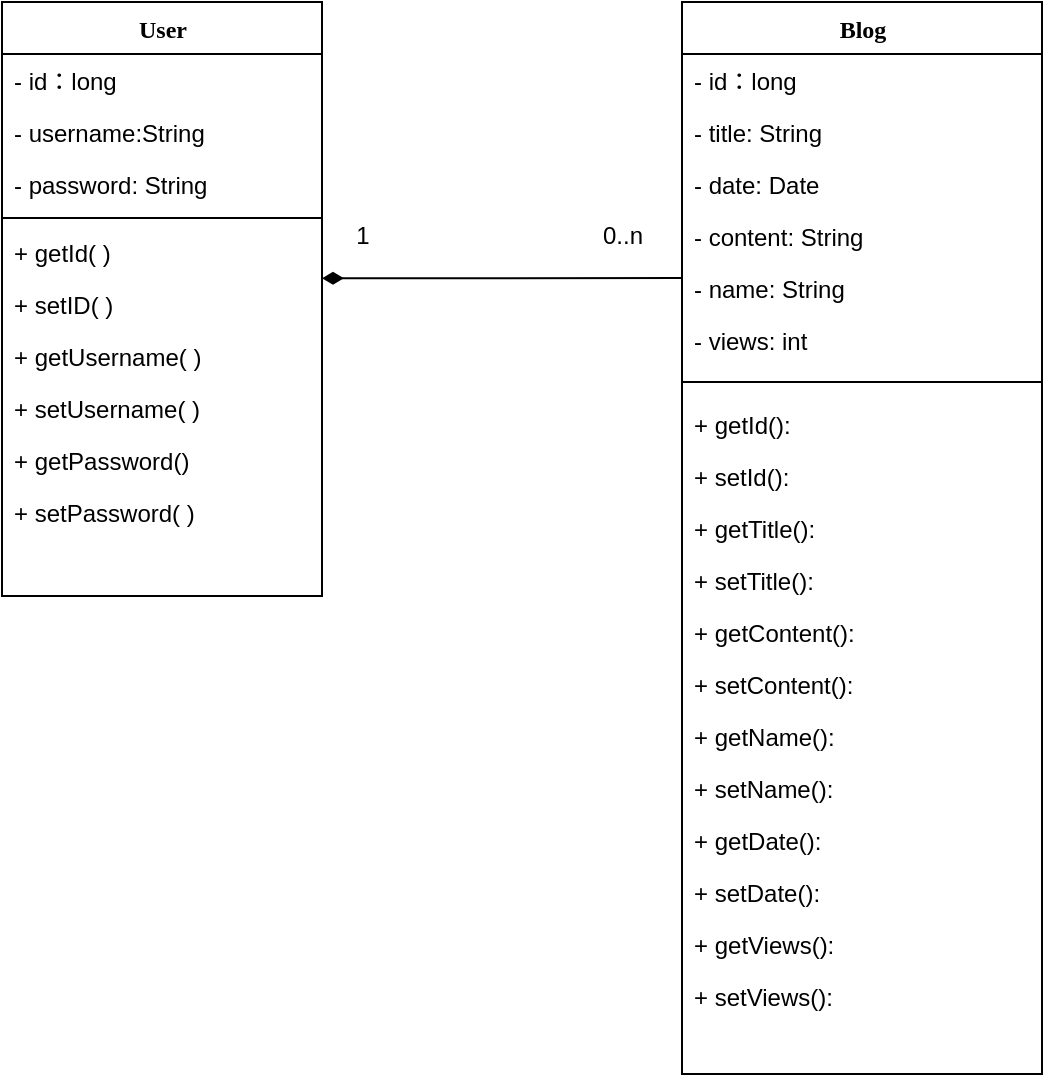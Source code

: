 <mxfile version="18.0.7" type="device"><diagram id="XDaT77yiXlE3fPbr96j5" name="Page-1"><mxGraphModel dx="988" dy="617" grid="1" gridSize="10" guides="1" tooltips="1" connect="1" arrows="1" fold="1" page="1" pageScale="1" pageWidth="827" pageHeight="1169" math="0" shadow="0"><root><mxCell id="0"/><mxCell id="1" parent="0"/><mxCell id="7SVBNPAG_CEu8UrMZ6_7-1" value="User" style="swimlane;html=1;fontStyle=1;align=center;verticalAlign=top;childLayout=stackLayout;horizontal=1;startSize=26;horizontalStack=0;resizeParent=1;resizeLast=0;collapsible=1;marginBottom=0;swimlaneFillColor=#ffffff;rounded=0;shadow=0;comic=0;labelBackgroundColor=none;strokeWidth=1;fillColor=none;fontFamily=Verdana;fontSize=12" parent="1" vertex="1"><mxGeometry x="180" y="200" width="160" height="297" as="geometry"/></mxCell><mxCell id="7SVBNPAG_CEu8UrMZ6_7-2" value="- id：long" style="text;html=1;strokeColor=none;fillColor=none;align=left;verticalAlign=top;spacingLeft=4;spacingRight=4;whiteSpace=wrap;overflow=hidden;rotatable=0;points=[[0,0.5],[1,0.5]];portConstraint=eastwest;" parent="7SVBNPAG_CEu8UrMZ6_7-1" vertex="1"><mxGeometry y="26" width="160" height="26" as="geometry"/></mxCell><mxCell id="7SVBNPAG_CEu8UrMZ6_7-3" value="- username:String&amp;nbsp;" style="text;html=1;strokeColor=none;fillColor=none;align=left;verticalAlign=top;spacingLeft=4;spacingRight=4;whiteSpace=wrap;overflow=hidden;rotatable=0;points=[[0,0.5],[1,0.5]];portConstraint=eastwest;" parent="7SVBNPAG_CEu8UrMZ6_7-1" vertex="1"><mxGeometry y="52" width="160" height="26" as="geometry"/></mxCell><mxCell id="7SVBNPAG_CEu8UrMZ6_7-4" value="- password: String" style="text;html=1;strokeColor=none;fillColor=none;align=left;verticalAlign=top;spacingLeft=4;spacingRight=4;whiteSpace=wrap;overflow=hidden;rotatable=0;points=[[0,0.5],[1,0.5]];portConstraint=eastwest;" parent="7SVBNPAG_CEu8UrMZ6_7-1" vertex="1"><mxGeometry y="78" width="160" height="26" as="geometry"/></mxCell><mxCell id="7SVBNPAG_CEu8UrMZ6_7-5" value="" style="line;html=1;strokeWidth=1;fillColor=none;align=left;verticalAlign=middle;spacingTop=-1;spacingLeft=3;spacingRight=3;rotatable=0;labelPosition=right;points=[];portConstraint=eastwest;" parent="7SVBNPAG_CEu8UrMZ6_7-1" vertex="1"><mxGeometry y="104" width="160" height="8" as="geometry"/></mxCell><mxCell id="7SVBNPAG_CEu8UrMZ6_7-6" value="+ getId( )" style="text;html=1;strokeColor=none;fillColor=none;align=left;verticalAlign=top;spacingLeft=4;spacingRight=4;whiteSpace=wrap;overflow=hidden;rotatable=0;points=[[0,0.5],[1,0.5]];portConstraint=eastwest;" parent="7SVBNPAG_CEu8UrMZ6_7-1" vertex="1"><mxGeometry y="112" width="160" height="26" as="geometry"/></mxCell><mxCell id="7SVBNPAG_CEu8UrMZ6_7-7" value="+ setID( )" style="text;html=1;strokeColor=none;fillColor=none;align=left;verticalAlign=top;spacingLeft=4;spacingRight=4;whiteSpace=wrap;overflow=hidden;rotatable=0;points=[[0,0.5],[1,0.5]];portConstraint=eastwest;" parent="7SVBNPAG_CEu8UrMZ6_7-1" vertex="1"><mxGeometry y="138" width="160" height="26" as="geometry"/></mxCell><mxCell id="7SVBNPAG_CEu8UrMZ6_7-8" value="+ getUsername( )" style="text;html=1;strokeColor=none;fillColor=none;align=left;verticalAlign=top;spacingLeft=4;spacingRight=4;whiteSpace=wrap;overflow=hidden;rotatable=0;points=[[0,0.5],[1,0.5]];portConstraint=eastwest;" parent="7SVBNPAG_CEu8UrMZ6_7-1" vertex="1"><mxGeometry y="164" width="160" height="26" as="geometry"/></mxCell><mxCell id="7SVBNPAG_CEu8UrMZ6_7-9" value="+ setUsername( )" style="text;html=1;strokeColor=none;fillColor=none;align=left;verticalAlign=top;spacingLeft=4;spacingRight=4;whiteSpace=wrap;overflow=hidden;rotatable=0;points=[[0,0.5],[1,0.5]];portConstraint=eastwest;" parent="7SVBNPAG_CEu8UrMZ6_7-1" vertex="1"><mxGeometry y="190" width="160" height="26" as="geometry"/></mxCell><mxCell id="7SVBNPAG_CEu8UrMZ6_7-10" value="+ getPassword()" style="text;html=1;strokeColor=none;fillColor=none;align=left;verticalAlign=top;spacingLeft=4;spacingRight=4;whiteSpace=wrap;overflow=hidden;rotatable=0;points=[[0,0.5],[1,0.5]];portConstraint=eastwest;" parent="7SVBNPAG_CEu8UrMZ6_7-1" vertex="1"><mxGeometry y="216" width="160" height="26" as="geometry"/></mxCell><mxCell id="7SVBNPAG_CEu8UrMZ6_7-11" value="+ setPassword( )" style="text;html=1;strokeColor=none;fillColor=none;align=left;verticalAlign=top;spacingLeft=4;spacingRight=4;whiteSpace=wrap;overflow=hidden;rotatable=0;points=[[0,0.5],[1,0.5]];portConstraint=eastwest;" parent="7SVBNPAG_CEu8UrMZ6_7-1" vertex="1"><mxGeometry y="242" width="160" height="26" as="geometry"/></mxCell><mxCell id="7SVBNPAG_CEu8UrMZ6_7-13" value="Blog" style="swimlane;html=1;fontStyle=1;align=center;verticalAlign=top;childLayout=stackLayout;horizontal=1;startSize=26;horizontalStack=0;resizeParent=1;resizeLast=0;collapsible=1;marginBottom=0;swimlaneFillColor=#ffffff;rounded=0;shadow=0;comic=0;labelBackgroundColor=none;strokeWidth=1;fillColor=none;fontFamily=Verdana;fontSize=12" parent="1" vertex="1"><mxGeometry x="520" y="200" width="180" height="536" as="geometry"/></mxCell><mxCell id="7SVBNPAG_CEu8UrMZ6_7-14" value="- id：long" style="text;html=1;strokeColor=none;fillColor=none;align=left;verticalAlign=top;spacingLeft=4;spacingRight=4;whiteSpace=wrap;overflow=hidden;rotatable=0;points=[[0,0.5],[1,0.5]];portConstraint=eastwest;" parent="7SVBNPAG_CEu8UrMZ6_7-13" vertex="1"><mxGeometry y="26" width="180" height="26" as="geometry"/></mxCell><mxCell id="7SVBNPAG_CEu8UrMZ6_7-15" value="- title: String" style="text;html=1;strokeColor=none;fillColor=none;align=left;verticalAlign=top;spacingLeft=4;spacingRight=4;whiteSpace=wrap;overflow=hidden;rotatable=0;points=[[0,0.5],[1,0.5]];portConstraint=eastwest;" parent="7SVBNPAG_CEu8UrMZ6_7-13" vertex="1"><mxGeometry y="52" width="180" height="26" as="geometry"/></mxCell><mxCell id="7SVBNPAG_CEu8UrMZ6_7-16" value="- date: Date" style="text;html=1;strokeColor=none;fillColor=none;align=left;verticalAlign=top;spacingLeft=4;spacingRight=4;whiteSpace=wrap;overflow=hidden;rotatable=0;points=[[0,0.5],[1,0.5]];portConstraint=eastwest;" parent="7SVBNPAG_CEu8UrMZ6_7-13" vertex="1"><mxGeometry y="78" width="180" height="26" as="geometry"/></mxCell><mxCell id="7SVBNPAG_CEu8UrMZ6_7-17" value="- content: String" style="text;html=1;strokeColor=none;fillColor=none;align=left;verticalAlign=top;spacingLeft=4;spacingRight=4;whiteSpace=wrap;overflow=hidden;rotatable=0;points=[[0,0.5],[1,0.5]];portConstraint=eastwest;" parent="7SVBNPAG_CEu8UrMZ6_7-13" vertex="1"><mxGeometry y="104" width="180" height="26" as="geometry"/></mxCell><mxCell id="7SVBNPAG_CEu8UrMZ6_7-18" value="- name: String" style="text;html=1;strokeColor=none;fillColor=none;align=left;verticalAlign=top;spacingLeft=4;spacingRight=4;whiteSpace=wrap;overflow=hidden;rotatable=0;points=[[0,0.5],[1,0.5]];portConstraint=eastwest;" parent="7SVBNPAG_CEu8UrMZ6_7-13" vertex="1"><mxGeometry y="130" width="180" height="26" as="geometry"/></mxCell><mxCell id="LrU8DZYvrW36yh8Twi8o-1" value="- views: int" style="text;html=1;strokeColor=none;fillColor=none;align=left;verticalAlign=top;spacingLeft=4;spacingRight=4;whiteSpace=wrap;overflow=hidden;rotatable=0;points=[[0,0.5],[1,0.5]];portConstraint=eastwest;" vertex="1" parent="7SVBNPAG_CEu8UrMZ6_7-13"><mxGeometry y="156" width="180" height="26" as="geometry"/></mxCell><mxCell id="7SVBNPAG_CEu8UrMZ6_7-19" value="" style="line;html=1;strokeWidth=1;fillColor=none;align=left;verticalAlign=middle;spacingTop=-1;spacingLeft=3;spacingRight=3;rotatable=0;labelPosition=right;points=[];portConstraint=eastwest;" parent="7SVBNPAG_CEu8UrMZ6_7-13" vertex="1"><mxGeometry y="182" width="180" height="16" as="geometry"/></mxCell><mxCell id="7SVBNPAG_CEu8UrMZ6_7-20" value="+ getId():&amp;nbsp;" style="text;html=1;strokeColor=none;fillColor=none;align=left;verticalAlign=top;spacingLeft=4;spacingRight=4;whiteSpace=wrap;overflow=hidden;rotatable=0;points=[[0,0.5],[1,0.5]];portConstraint=eastwest;" parent="7SVBNPAG_CEu8UrMZ6_7-13" vertex="1"><mxGeometry y="198" width="180" height="26" as="geometry"/></mxCell><mxCell id="7SVBNPAG_CEu8UrMZ6_7-21" value="+ setId():" style="text;html=1;strokeColor=none;fillColor=none;align=left;verticalAlign=top;spacingLeft=4;spacingRight=4;whiteSpace=wrap;overflow=hidden;rotatable=0;points=[[0,0.5],[1,0.5]];portConstraint=eastwest;" parent="7SVBNPAG_CEu8UrMZ6_7-13" vertex="1"><mxGeometry y="224" width="180" height="26" as="geometry"/></mxCell><mxCell id="7SVBNPAG_CEu8UrMZ6_7-22" value="+ getTitle():" style="text;html=1;strokeColor=none;fillColor=none;align=left;verticalAlign=top;spacingLeft=4;spacingRight=4;whiteSpace=wrap;overflow=hidden;rotatable=0;points=[[0,0.5],[1,0.5]];portConstraint=eastwest;" parent="7SVBNPAG_CEu8UrMZ6_7-13" vertex="1"><mxGeometry y="250" width="180" height="26" as="geometry"/></mxCell><mxCell id="7SVBNPAG_CEu8UrMZ6_7-23" value="+ setTitle():" style="text;html=1;strokeColor=none;fillColor=none;align=left;verticalAlign=top;spacingLeft=4;spacingRight=4;whiteSpace=wrap;overflow=hidden;rotatable=0;points=[[0,0.5],[1,0.5]];portConstraint=eastwest;" parent="7SVBNPAG_CEu8UrMZ6_7-13" vertex="1"><mxGeometry y="276" width="180" height="26" as="geometry"/></mxCell><mxCell id="7SVBNPAG_CEu8UrMZ6_7-26" value="+ getContent():" style="text;html=1;strokeColor=none;fillColor=none;align=left;verticalAlign=top;spacingLeft=4;spacingRight=4;whiteSpace=wrap;overflow=hidden;rotatable=0;points=[[0,0.5],[1,0.5]];portConstraint=eastwest;" parent="7SVBNPAG_CEu8UrMZ6_7-13" vertex="1"><mxGeometry y="302" width="180" height="26" as="geometry"/></mxCell><mxCell id="7SVBNPAG_CEu8UrMZ6_7-27" value="+ setContent():" style="text;html=1;strokeColor=none;fillColor=none;align=left;verticalAlign=top;spacingLeft=4;spacingRight=4;whiteSpace=wrap;overflow=hidden;rotatable=0;points=[[0,0.5],[1,0.5]];portConstraint=eastwest;" parent="7SVBNPAG_CEu8UrMZ6_7-13" vertex="1"><mxGeometry y="328" width="180" height="26" as="geometry"/></mxCell><mxCell id="7SVBNPAG_CEu8UrMZ6_7-28" value="+ getName():" style="text;html=1;strokeColor=none;fillColor=none;align=left;verticalAlign=top;spacingLeft=4;spacingRight=4;whiteSpace=wrap;overflow=hidden;rotatable=0;points=[[0,0.5],[1,0.5]];portConstraint=eastwest;" parent="7SVBNPAG_CEu8UrMZ6_7-13" vertex="1"><mxGeometry y="354" width="180" height="26" as="geometry"/></mxCell><mxCell id="7SVBNPAG_CEu8UrMZ6_7-29" value="+ setName():" style="text;html=1;strokeColor=none;fillColor=none;align=left;verticalAlign=top;spacingLeft=4;spacingRight=4;whiteSpace=wrap;overflow=hidden;rotatable=0;points=[[0,0.5],[1,0.5]];portConstraint=eastwest;" parent="7SVBNPAG_CEu8UrMZ6_7-13" vertex="1"><mxGeometry y="380" width="180" height="26" as="geometry"/></mxCell><mxCell id="LrU8DZYvrW36yh8Twi8o-2" value="+ getDate():" style="text;html=1;strokeColor=none;fillColor=none;align=left;verticalAlign=top;spacingLeft=4;spacingRight=4;whiteSpace=wrap;overflow=hidden;rotatable=0;points=[[0,0.5],[1,0.5]];portConstraint=eastwest;" vertex="1" parent="7SVBNPAG_CEu8UrMZ6_7-13"><mxGeometry y="406" width="180" height="26" as="geometry"/></mxCell><mxCell id="LrU8DZYvrW36yh8Twi8o-3" value="+ setDate():" style="text;html=1;strokeColor=none;fillColor=none;align=left;verticalAlign=top;spacingLeft=4;spacingRight=4;whiteSpace=wrap;overflow=hidden;rotatable=0;points=[[0,0.5],[1,0.5]];portConstraint=eastwest;" vertex="1" parent="7SVBNPAG_CEu8UrMZ6_7-13"><mxGeometry y="432" width="180" height="26" as="geometry"/></mxCell><mxCell id="LrU8DZYvrW36yh8Twi8o-4" value="+ getViews():" style="text;html=1;strokeColor=none;fillColor=none;align=left;verticalAlign=top;spacingLeft=4;spacingRight=4;whiteSpace=wrap;overflow=hidden;rotatable=0;points=[[0,0.5],[1,0.5]];portConstraint=eastwest;" vertex="1" parent="7SVBNPAG_CEu8UrMZ6_7-13"><mxGeometry y="458" width="180" height="26" as="geometry"/></mxCell><mxCell id="LrU8DZYvrW36yh8Twi8o-5" value="+ setViews():" style="text;html=1;strokeColor=none;fillColor=none;align=left;verticalAlign=top;spacingLeft=4;spacingRight=4;whiteSpace=wrap;overflow=hidden;rotatable=0;points=[[0,0.5],[1,0.5]];portConstraint=eastwest;" vertex="1" parent="7SVBNPAG_CEu8UrMZ6_7-13"><mxGeometry y="484" width="180" height="26" as="geometry"/></mxCell><mxCell id="7SVBNPAG_CEu8UrMZ6_7-31" value="" style="endArrow=none;startArrow=diamondThin;endFill=0;startFill=1;html=1;verticalAlign=bottom;labelBackgroundColor=none;strokeWidth=1;startSize=8;endSize=8;rounded=0;" parent="1" edge="1"><mxGeometry width="160" relative="1" as="geometry"><mxPoint x="340" y="338.16" as="sourcePoint"/><mxPoint x="520" y="338" as="targetPoint"/></mxGeometry></mxCell><mxCell id="7SVBNPAG_CEu8UrMZ6_7-32" value="1" style="text;html=1;resizable=0;autosize=1;align=center;verticalAlign=middle;points=[];fillColor=none;strokeColor=none;rounded=0;" parent="1" vertex="1"><mxGeometry x="350" y="307" width="20" height="20" as="geometry"/></mxCell><mxCell id="7SVBNPAG_CEu8UrMZ6_7-33" value="0..n" style="text;html=1;resizable=0;autosize=1;align=center;verticalAlign=middle;points=[];fillColor=none;strokeColor=none;rounded=0;" parent="1" vertex="1"><mxGeometry x="470" y="307" width="40" height="20" as="geometry"/></mxCell></root></mxGraphModel></diagram></mxfile>